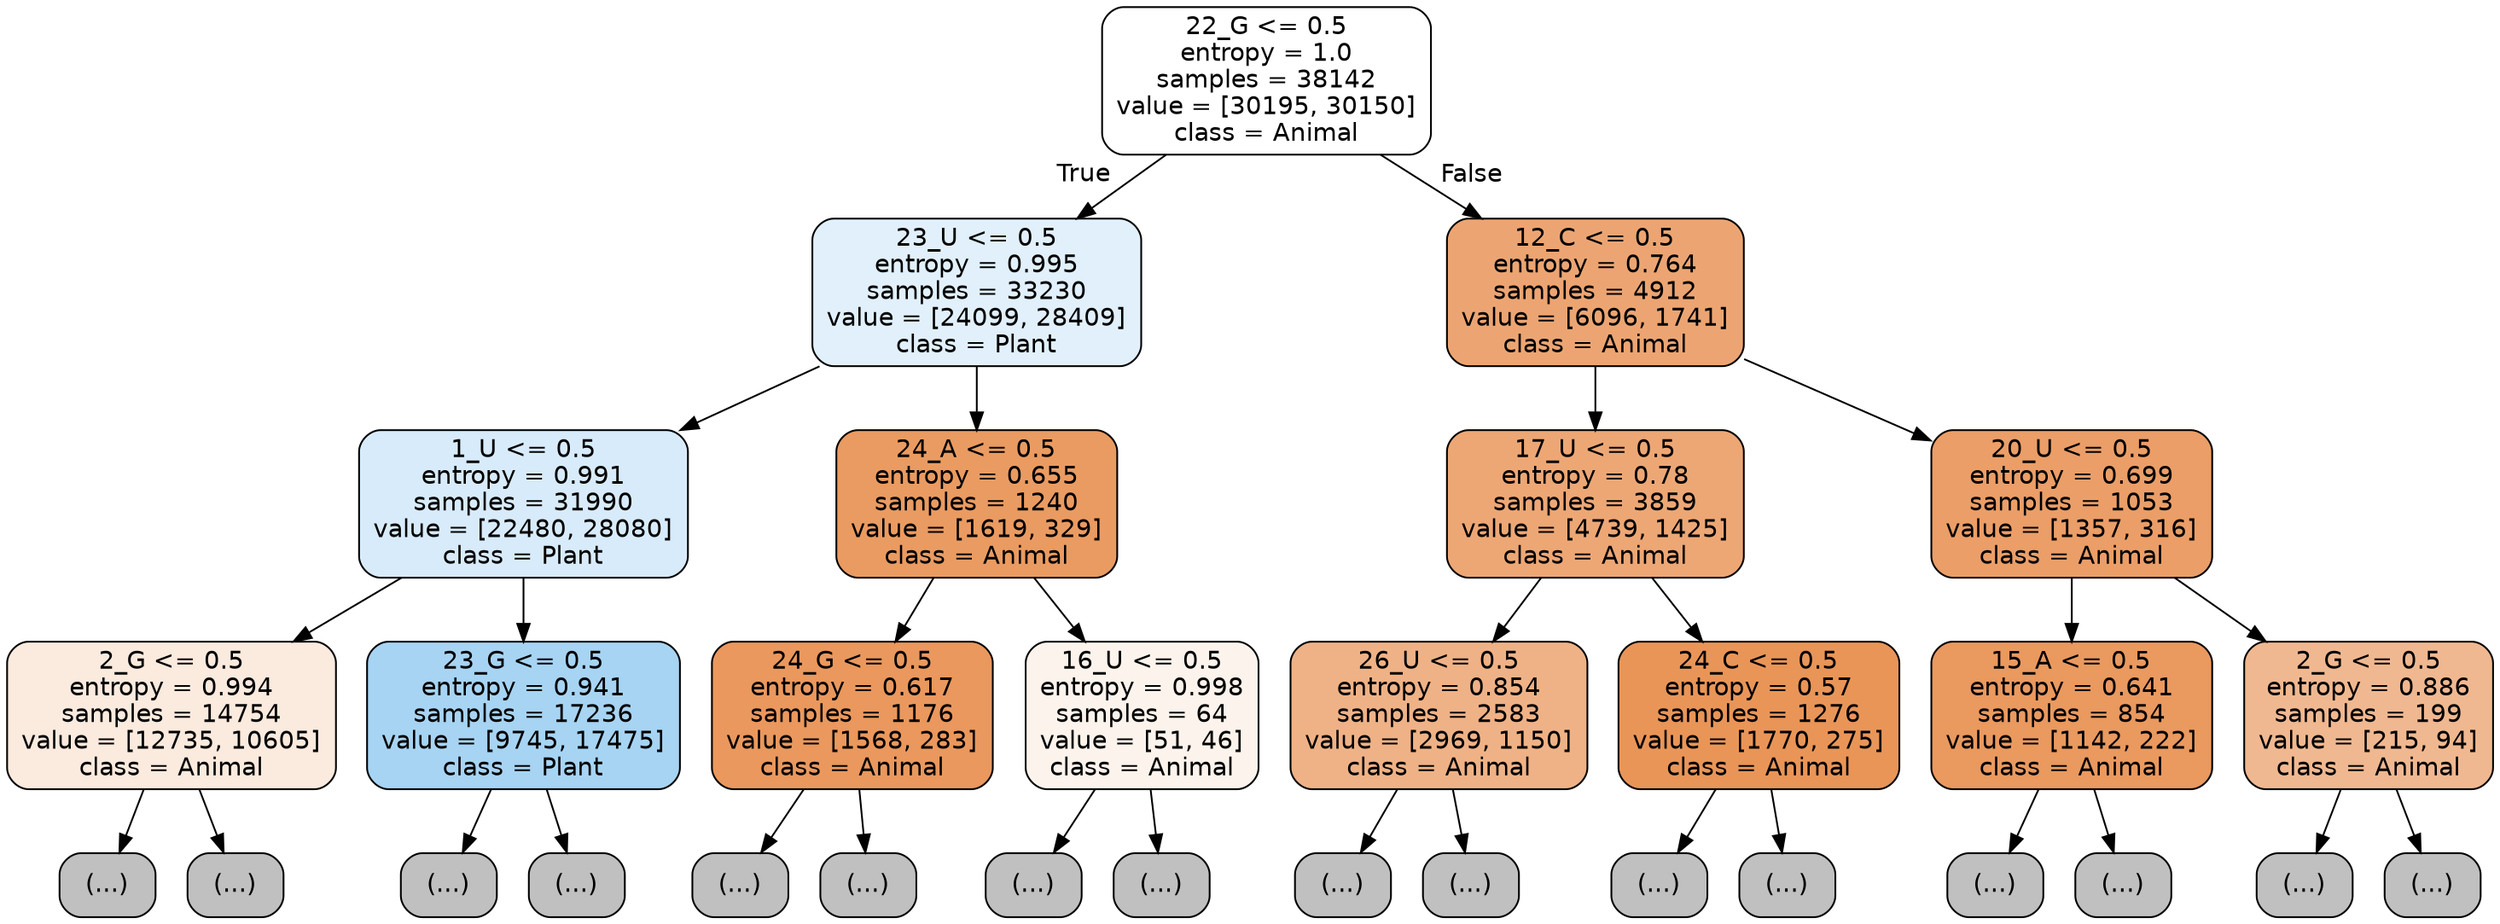 digraph Tree {
node [shape=box, style="filled, rounded", color="black", fontname="helvetica"] ;
edge [fontname="helvetica"] ;
0 [label="22_G <= 0.5\nentropy = 1.0\nsamples = 38142\nvalue = [30195, 30150]\nclass = Animal", fillcolor="#ffffff"] ;
1 [label="23_U <= 0.5\nentropy = 0.995\nsamples = 33230\nvalue = [24099, 28409]\nclass = Plant", fillcolor="#e1f0fb"] ;
0 -> 1 [labeldistance=2.5, labelangle=45, headlabel="True"] ;
2 [label="1_U <= 0.5\nentropy = 0.991\nsamples = 31990\nvalue = [22480, 28080]\nclass = Plant", fillcolor="#d8ebfa"] ;
1 -> 2 ;
3 [label="2_G <= 0.5\nentropy = 0.994\nsamples = 14754\nvalue = [12735, 10605]\nclass = Animal", fillcolor="#fbeade"] ;
2 -> 3 ;
4 [label="(...)", fillcolor="#C0C0C0"] ;
3 -> 4 ;
5909 [label="(...)", fillcolor="#C0C0C0"] ;
3 -> 5909 ;
7942 [label="23_G <= 0.5\nentropy = 0.941\nsamples = 17236\nvalue = [9745, 17475]\nclass = Plant", fillcolor="#a7d4f3"] ;
2 -> 7942 ;
7943 [label="(...)", fillcolor="#C0C0C0"] ;
7942 -> 7943 ;
13986 [label="(...)", fillcolor="#C0C0C0"] ;
7942 -> 13986 ;
14167 [label="24_A <= 0.5\nentropy = 0.655\nsamples = 1240\nvalue = [1619, 329]\nclass = Animal", fillcolor="#ea9b61"] ;
1 -> 14167 ;
14168 [label="24_G <= 0.5\nentropy = 0.617\nsamples = 1176\nvalue = [1568, 283]\nclass = Animal", fillcolor="#ea985d"] ;
14167 -> 14168 ;
14169 [label="(...)", fillcolor="#C0C0C0"] ;
14168 -> 14169 ;
14570 [label="(...)", fillcolor="#C0C0C0"] ;
14168 -> 14570 ;
14659 [label="16_U <= 0.5\nentropy = 0.998\nsamples = 64\nvalue = [51, 46]\nclass = Animal", fillcolor="#fcf3ec"] ;
14167 -> 14659 ;
14660 [label="(...)", fillcolor="#C0C0C0"] ;
14659 -> 14660 ;
14701 [label="(...)", fillcolor="#C0C0C0"] ;
14659 -> 14701 ;
14716 [label="12_C <= 0.5\nentropy = 0.764\nsamples = 4912\nvalue = [6096, 1741]\nclass = Animal", fillcolor="#eca572"] ;
0 -> 14716 [labeldistance=2.5, labelangle=-45, headlabel="False"] ;
14717 [label="17_U <= 0.5\nentropy = 0.78\nsamples = 3859\nvalue = [4739, 1425]\nclass = Animal", fillcolor="#eda775"] ;
14716 -> 14717 ;
14718 [label="26_U <= 0.5\nentropy = 0.854\nsamples = 2583\nvalue = [2969, 1150]\nclass = Animal", fillcolor="#efb286"] ;
14717 -> 14718 ;
14719 [label="(...)", fillcolor="#C0C0C0"] ;
14718 -> 14719 ;
15868 [label="(...)", fillcolor="#C0C0C0"] ;
14718 -> 15868 ;
15883 [label="24_C <= 0.5\nentropy = 0.57\nsamples = 1276\nvalue = [1770, 275]\nclass = Animal", fillcolor="#e99558"] ;
14717 -> 15883 ;
15884 [label="(...)", fillcolor="#C0C0C0"] ;
15883 -> 15884 ;
16285 [label="(...)", fillcolor="#C0C0C0"] ;
15883 -> 16285 ;
16302 [label="20_U <= 0.5\nentropy = 0.699\nsamples = 1053\nvalue = [1357, 316]\nclass = Animal", fillcolor="#eb9e67"] ;
14716 -> 16302 ;
16303 [label="15_A <= 0.5\nentropy = 0.641\nsamples = 854\nvalue = [1142, 222]\nclass = Animal", fillcolor="#ea995f"] ;
16302 -> 16303 ;
16304 [label="(...)", fillcolor="#C0C0C0"] ;
16303 -> 16304 ;
16555 [label="(...)", fillcolor="#C0C0C0"] ;
16303 -> 16555 ;
16606 [label="2_G <= 0.5\nentropy = 0.886\nsamples = 199\nvalue = [215, 94]\nclass = Animal", fillcolor="#f0b890"] ;
16302 -> 16606 ;
16607 [label="(...)", fillcolor="#C0C0C0"] ;
16606 -> 16607 ;
16712 [label="(...)", fillcolor="#C0C0C0"] ;
16606 -> 16712 ;
}